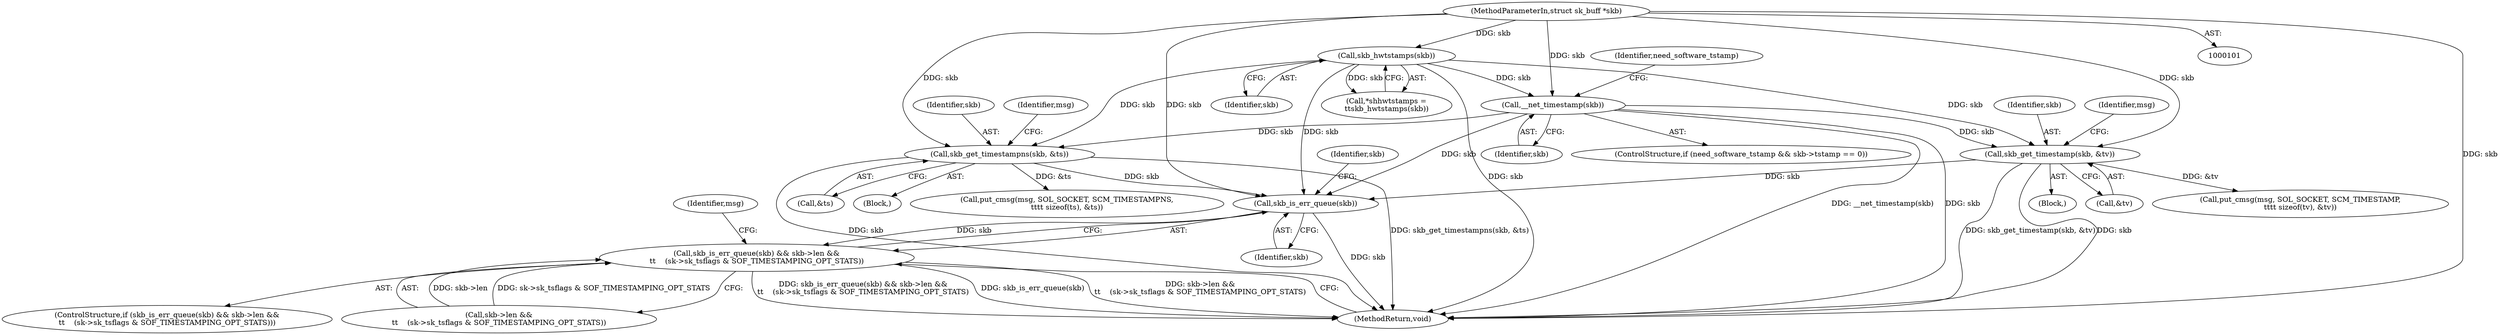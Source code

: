 digraph "0_linux_4ef1b2869447411ad3ef91ad7d4891a83c1a509a_2@pointer" {
"1000229" [label="(Call,skb_is_err_queue(skb))"];
"1000157" [label="(Call,skb_get_timestampns(skb, &ts))"];
"1000120" [label="(Call,skb_hwtstamps(skb))"];
"1000104" [label="(MethodParameterIn,struct sk_buff *skb)"];
"1000130" [label="(Call,__net_timestamp(skb))"];
"1000142" [label="(Call,skb_get_timestamp(skb, &tv))"];
"1000228" [label="(Call,skb_is_err_queue(skb) && skb->len &&\n\t\t    (sk->sk_tsflags & SOF_TIMESTAMPING_OPT_STATS))"];
"1000142" [label="(Call,skb_get_timestamp(skb, &tv))"];
"1000118" [label="(Call,*shhwtstamps =\n\t\tskb_hwtstamps(skb))"];
"1000130" [label="(Call,__net_timestamp(skb))"];
"1000158" [label="(Identifier,skb)"];
"1000161" [label="(Call,put_cmsg(msg, SOL_SOCKET, SCM_TIMESTAMPNS,\n\t\t\t\t sizeof(ts), &ts))"];
"1000159" [label="(Call,&ts)"];
"1000162" [label="(Identifier,msg)"];
"1000120" [label="(Call,skb_hwtstamps(skb))"];
"1000230" [label="(Identifier,skb)"];
"1000157" [label="(Call,skb_get_timestampns(skb, &ts))"];
"1000143" [label="(Identifier,skb)"];
"1000122" [label="(ControlStructure,if (need_software_tstamp && skb->tstamp == 0))"];
"1000155" [label="(Block,)"];
"1000104" [label="(MethodParameterIn,struct sk_buff *skb)"];
"1000140" [label="(Block,)"];
"1000144" [label="(Call,&tv)"];
"1000241" [label="(Identifier,msg)"];
"1000147" [label="(Identifier,msg)"];
"1000233" [label="(Identifier,skb)"];
"1000133" [label="(Identifier,need_software_tstamp)"];
"1000228" [label="(Call,skb_is_err_queue(skb) && skb->len &&\n\t\t    (sk->sk_tsflags & SOF_TIMESTAMPING_OPT_STATS))"];
"1000227" [label="(ControlStructure,if (skb_is_err_queue(skb) && skb->len &&\n\t\t    (sk->sk_tsflags & SOF_TIMESTAMPING_OPT_STATS)))"];
"1000231" [label="(Call,skb->len &&\n\t\t    (sk->sk_tsflags & SOF_TIMESTAMPING_OPT_STATS))"];
"1000131" [label="(Identifier,skb)"];
"1000250" [label="(MethodReturn,void)"];
"1000121" [label="(Identifier,skb)"];
"1000146" [label="(Call,put_cmsg(msg, SOL_SOCKET, SCM_TIMESTAMP,\n\t\t\t\t sizeof(tv), &tv))"];
"1000229" [label="(Call,skb_is_err_queue(skb))"];
"1000229" -> "1000228"  [label="AST: "];
"1000229" -> "1000230"  [label="CFG: "];
"1000230" -> "1000229"  [label="AST: "];
"1000233" -> "1000229"  [label="CFG: "];
"1000228" -> "1000229"  [label="CFG: "];
"1000229" -> "1000250"  [label="DDG: skb"];
"1000229" -> "1000228"  [label="DDG: skb"];
"1000157" -> "1000229"  [label="DDG: skb"];
"1000120" -> "1000229"  [label="DDG: skb"];
"1000142" -> "1000229"  [label="DDG: skb"];
"1000130" -> "1000229"  [label="DDG: skb"];
"1000104" -> "1000229"  [label="DDG: skb"];
"1000157" -> "1000155"  [label="AST: "];
"1000157" -> "1000159"  [label="CFG: "];
"1000158" -> "1000157"  [label="AST: "];
"1000159" -> "1000157"  [label="AST: "];
"1000162" -> "1000157"  [label="CFG: "];
"1000157" -> "1000250"  [label="DDG: skb_get_timestampns(skb, &ts)"];
"1000157" -> "1000250"  [label="DDG: skb"];
"1000120" -> "1000157"  [label="DDG: skb"];
"1000130" -> "1000157"  [label="DDG: skb"];
"1000104" -> "1000157"  [label="DDG: skb"];
"1000157" -> "1000161"  [label="DDG: &ts"];
"1000120" -> "1000118"  [label="AST: "];
"1000120" -> "1000121"  [label="CFG: "];
"1000121" -> "1000120"  [label="AST: "];
"1000118" -> "1000120"  [label="CFG: "];
"1000120" -> "1000250"  [label="DDG: skb"];
"1000120" -> "1000118"  [label="DDG: skb"];
"1000104" -> "1000120"  [label="DDG: skb"];
"1000120" -> "1000130"  [label="DDG: skb"];
"1000120" -> "1000142"  [label="DDG: skb"];
"1000104" -> "1000101"  [label="AST: "];
"1000104" -> "1000250"  [label="DDG: skb"];
"1000104" -> "1000130"  [label="DDG: skb"];
"1000104" -> "1000142"  [label="DDG: skb"];
"1000130" -> "1000122"  [label="AST: "];
"1000130" -> "1000131"  [label="CFG: "];
"1000131" -> "1000130"  [label="AST: "];
"1000133" -> "1000130"  [label="CFG: "];
"1000130" -> "1000250"  [label="DDG: __net_timestamp(skb)"];
"1000130" -> "1000250"  [label="DDG: skb"];
"1000130" -> "1000142"  [label="DDG: skb"];
"1000142" -> "1000140"  [label="AST: "];
"1000142" -> "1000144"  [label="CFG: "];
"1000143" -> "1000142"  [label="AST: "];
"1000144" -> "1000142"  [label="AST: "];
"1000147" -> "1000142"  [label="CFG: "];
"1000142" -> "1000250"  [label="DDG: skb_get_timestamp(skb, &tv)"];
"1000142" -> "1000250"  [label="DDG: skb"];
"1000142" -> "1000146"  [label="DDG: &tv"];
"1000228" -> "1000227"  [label="AST: "];
"1000228" -> "1000231"  [label="CFG: "];
"1000231" -> "1000228"  [label="AST: "];
"1000241" -> "1000228"  [label="CFG: "];
"1000250" -> "1000228"  [label="CFG: "];
"1000228" -> "1000250"  [label="DDG: skb_is_err_queue(skb) && skb->len &&\n\t\t    (sk->sk_tsflags & SOF_TIMESTAMPING_OPT_STATS)"];
"1000228" -> "1000250"  [label="DDG: skb_is_err_queue(skb)"];
"1000228" -> "1000250"  [label="DDG: skb->len &&\n\t\t    (sk->sk_tsflags & SOF_TIMESTAMPING_OPT_STATS)"];
"1000231" -> "1000228"  [label="DDG: skb->len"];
"1000231" -> "1000228"  [label="DDG: sk->sk_tsflags & SOF_TIMESTAMPING_OPT_STATS"];
}
